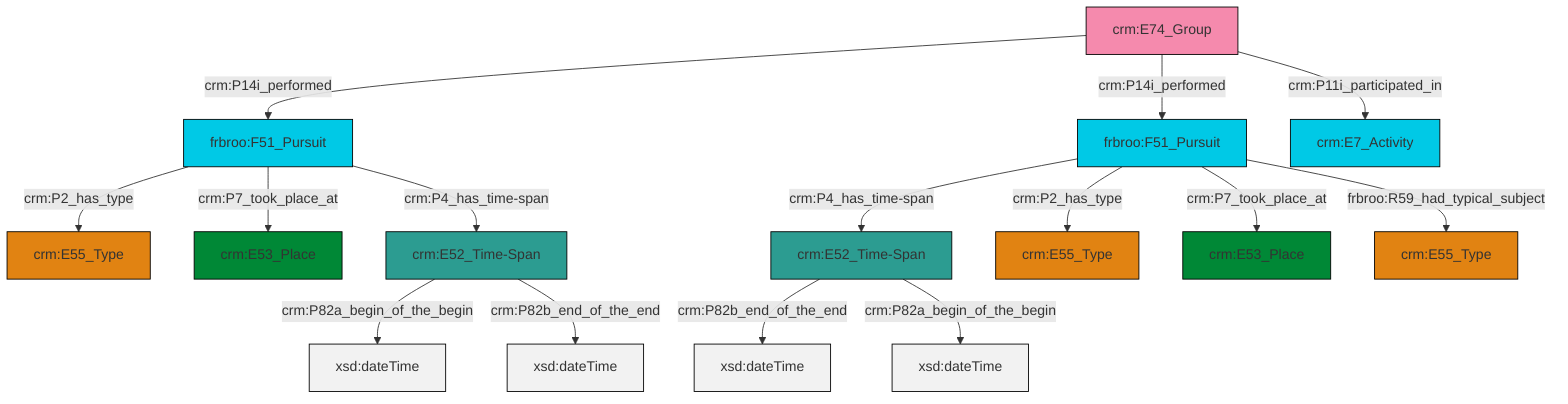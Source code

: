 graph TD
classDef Literal fill:#f2f2f2,stroke:#000000;
classDef CRM_Entity fill:#FFFFFF,stroke:#000000;
classDef Temporal_Entity fill:#00C9E6, stroke:#000000;
classDef Type fill:#E18312, stroke:#000000;
classDef Time-Span fill:#2C9C91, stroke:#000000;
classDef Appellation fill:#FFEB7F, stroke:#000000;
classDef Place fill:#008836, stroke:#000000;
classDef Persistent_Item fill:#B266B2, stroke:#000000;
classDef Conceptual_Object fill:#FFD700, stroke:#000000;
classDef Physical_Thing fill:#D2B48C, stroke:#000000;
classDef Actor fill:#f58aad, stroke:#000000;
classDef PC_Classes fill:#4ce600, stroke:#000000;
classDef Multi fill:#cccccc,stroke:#000000;

0["frbroo:F51_Pursuit"]:::Temporal_Entity -->|crm:P4_has_time-span| 1["crm:E52_Time-Span"]:::Time-Span
1["crm:E52_Time-Span"]:::Time-Span -->|crm:P82b_end_of_the_end| 2[xsd:dateTime]:::Literal
6["crm:E74_Group"]:::Actor -->|crm:P14i_performed| 7["frbroo:F51_Pursuit"]:::Temporal_Entity
7["frbroo:F51_Pursuit"]:::Temporal_Entity -->|crm:P2_has_type| 10["crm:E55_Type"]:::Type
1["crm:E52_Time-Span"]:::Time-Span -->|crm:P82a_begin_of_the_begin| 16[xsd:dateTime]:::Literal
0["frbroo:F51_Pursuit"]:::Temporal_Entity -->|crm:P2_has_type| 14["crm:E55_Type"]:::Type
0["frbroo:F51_Pursuit"]:::Temporal_Entity -->|crm:P7_took_place_at| 18["crm:E53_Place"]:::Place
20["crm:E52_Time-Span"]:::Time-Span -->|crm:P82a_begin_of_the_begin| 24[xsd:dateTime]:::Literal
20["crm:E52_Time-Span"]:::Time-Span -->|crm:P82b_end_of_the_end| 25[xsd:dateTime]:::Literal
0["frbroo:F51_Pursuit"]:::Temporal_Entity -->|frbroo:R59_had_typical_subject| 8["crm:E55_Type"]:::Type
6["crm:E74_Group"]:::Actor -->|crm:P14i_performed| 0["frbroo:F51_Pursuit"]:::Temporal_Entity
7["frbroo:F51_Pursuit"]:::Temporal_Entity -->|crm:P7_took_place_at| 4["crm:E53_Place"]:::Place
6["crm:E74_Group"]:::Actor -->|crm:P11i_participated_in| 12["crm:E7_Activity"]:::Temporal_Entity
7["frbroo:F51_Pursuit"]:::Temporal_Entity -->|crm:P4_has_time-span| 20["crm:E52_Time-Span"]:::Time-Span